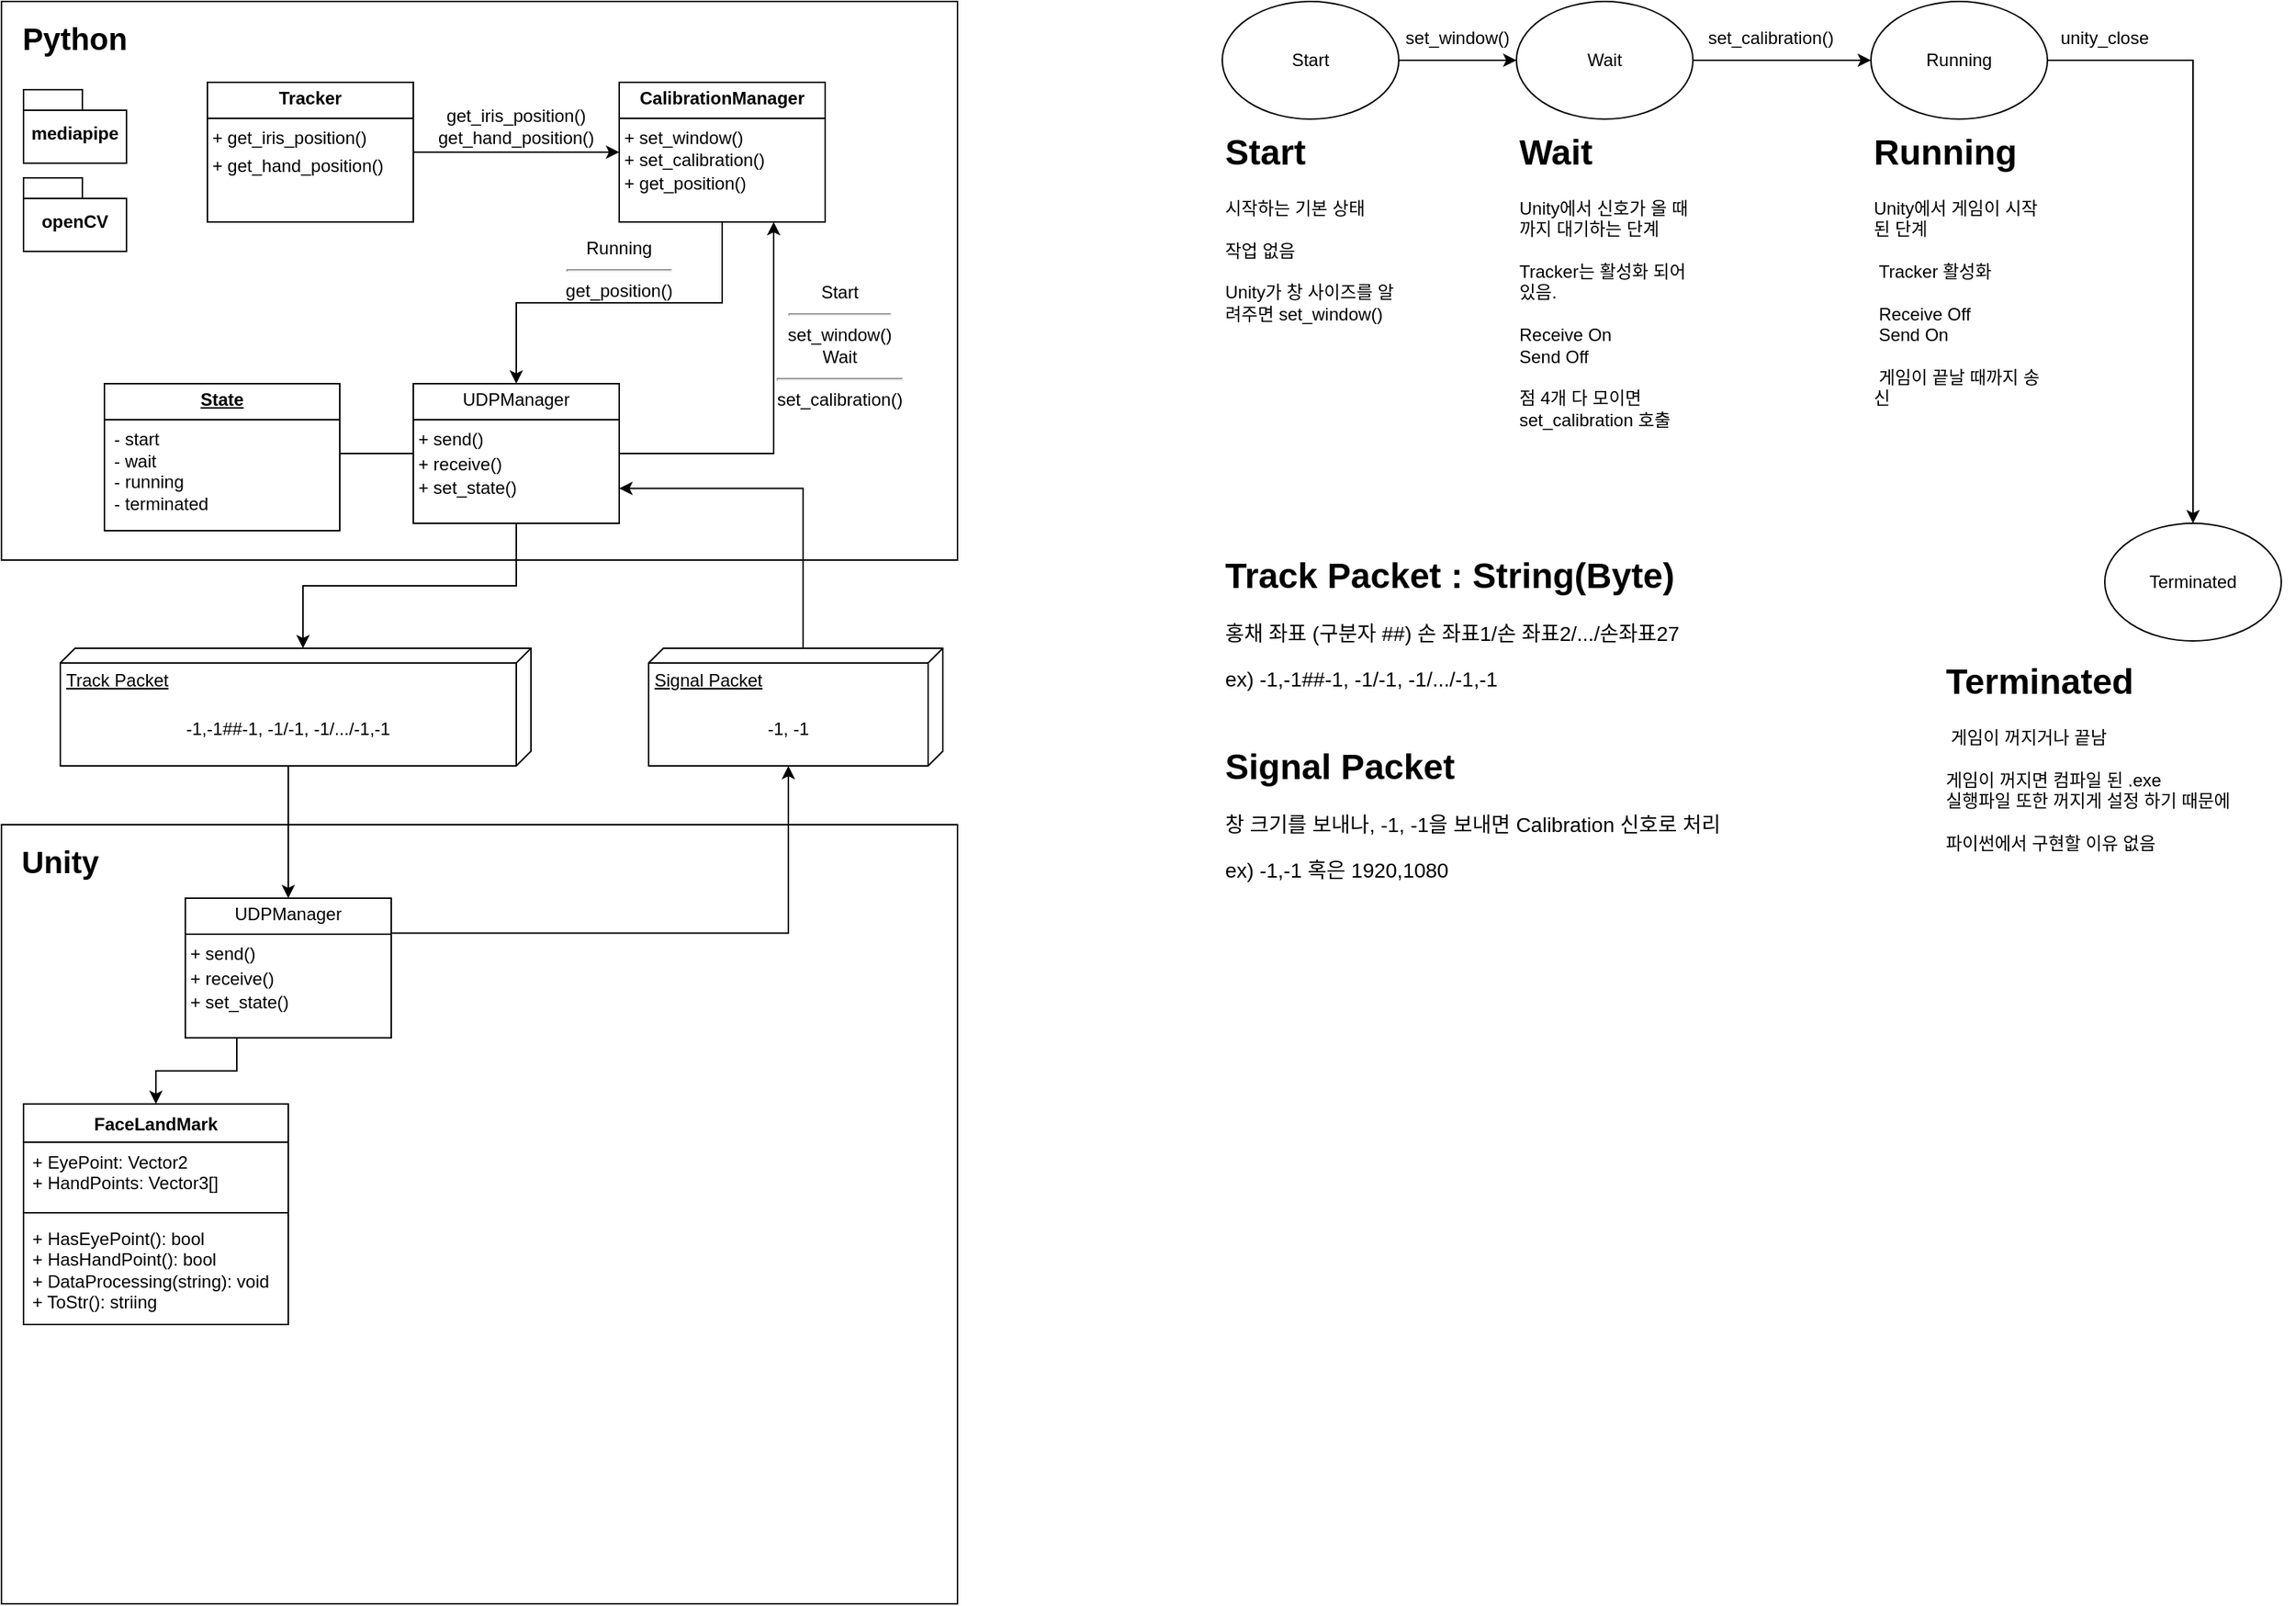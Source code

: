<mxfile version="27.0.1">
  <diagram name="페이지-1" id="hRGSPaa-rWTWovE11J0W">
    <mxGraphModel dx="1426" dy="751" grid="1" gridSize="10" guides="1" tooltips="1" connect="1" arrows="1" fold="1" page="1" pageScale="1" pageWidth="827" pageHeight="1169" math="0" shadow="0">
      <root>
        <mxCell id="0" />
        <mxCell id="1" parent="0" />
        <mxCell id="aQR6oSBWsRWwnGMxyLxq-20" value="" style="whiteSpace=wrap;html=1;" parent="1" vertex="1">
          <mxGeometry x="40" y="40" width="650" height="380" as="geometry" />
        </mxCell>
        <mxCell id="aQR6oSBWsRWwnGMxyLxq-73" value="" style="rounded=0;whiteSpace=wrap;html=1;" parent="1" vertex="1">
          <mxGeometry x="40" y="600" width="650" height="530" as="geometry" />
        </mxCell>
        <mxCell id="aQR6oSBWsRWwnGMxyLxq-88" style="edgeStyle=orthogonalEdgeStyle;rounded=0;orthogonalLoop=1;jettySize=auto;html=1;exitX=0;exitY=0;exitDx=80;exitDy=165;exitPerimeter=0;entryX=0.5;entryY=0;entryDx=0;entryDy=0;" parent="1" source="aQR6oSBWsRWwnGMxyLxq-21" target="aQR6oSBWsRWwnGMxyLxq-74" edge="1">
          <mxGeometry relative="1" as="geometry" />
        </mxCell>
        <mxCell id="aQR6oSBWsRWwnGMxyLxq-21" value="Track Packet" style="verticalAlign=top;align=left;spacingTop=8;spacingLeft=2;spacingRight=12;shape=cube;size=10;direction=south;fontStyle=4;html=1;whiteSpace=wrap;" parent="1" vertex="1">
          <mxGeometry x="80" y="480" width="320" height="80" as="geometry" />
        </mxCell>
        <mxCell id="aQR6oSBWsRWwnGMxyLxq-25" value="-1,-1##-1, -1/-1, -1/.../-1,-1" style="text;html=1;align=center;verticalAlign=middle;whiteSpace=wrap;rounded=0;" parent="1" vertex="1">
          <mxGeometry x="90" y="520" width="290" height="30" as="geometry" />
        </mxCell>
        <mxCell id="aQR6oSBWsRWwnGMxyLxq-26" value="&lt;h1 style=&quot;margin-top: 0px;&quot;&gt;Track Packet : String(Byte)&lt;/h1&gt;&lt;div&gt;&lt;font style=&quot;font-size: 14px;&quot;&gt;홍채 좌표 (구분자 ##) 손 좌표1/손 좌표2/.../손좌표27&lt;/font&gt;&lt;/div&gt;&lt;div&gt;&lt;br&gt;&lt;/div&gt;&lt;div&gt;&lt;font style=&quot;font-size: 14px;&quot;&gt;ex) -1,-1##-1, -1/-1, -1/.../-1,-1&lt;/font&gt;&lt;/div&gt;" style="text;html=1;whiteSpace=wrap;overflow=hidden;rounded=0;" parent="1" vertex="1">
          <mxGeometry x="870" y="410" width="350" height="110" as="geometry" />
        </mxCell>
        <mxCell id="aQR6oSBWsRWwnGMxyLxq-27" value="&lt;font style=&quot;font-size: 21px;&quot;&gt;&lt;b&gt;Python&lt;/b&gt;&lt;/font&gt;" style="text;html=1;align=center;verticalAlign=middle;whiteSpace=wrap;rounded=0;" parent="1" vertex="1">
          <mxGeometry x="60" y="50" width="60" height="30" as="geometry" />
        </mxCell>
        <mxCell id="aQR6oSBWsRWwnGMxyLxq-30" value="&lt;div&gt;mediapipe&lt;/div&gt;" style="shape=folder;fontStyle=1;spacingTop=10;tabWidth=40;tabHeight=14;tabPosition=left;html=1;whiteSpace=wrap;" parent="1" vertex="1">
          <mxGeometry x="55" y="100" width="70" height="50" as="geometry" />
        </mxCell>
        <mxCell id="aQR6oSBWsRWwnGMxyLxq-31" value="&lt;div&gt;openCV&lt;/div&gt;" style="shape=folder;fontStyle=1;spacingTop=10;tabWidth=40;tabHeight=14;tabPosition=left;html=1;whiteSpace=wrap;" parent="1" vertex="1">
          <mxGeometry x="55" y="160" width="70" height="50" as="geometry" />
        </mxCell>
        <mxCell id="aQR6oSBWsRWwnGMxyLxq-44" style="edgeStyle=orthogonalEdgeStyle;rounded=0;orthogonalLoop=1;jettySize=auto;html=1;entryX=0;entryY=0.5;entryDx=0;entryDy=0;" parent="1" source="aQR6oSBWsRWwnGMxyLxq-33" target="aQR6oSBWsRWwnGMxyLxq-35" edge="1">
          <mxGeometry relative="1" as="geometry" />
        </mxCell>
        <mxCell id="aQR6oSBWsRWwnGMxyLxq-33" value="&lt;p style=&quot;margin:0px;margin-top:4px;text-align:center;&quot;&gt;&lt;b&gt;Tracker&lt;/b&gt;&lt;/p&gt;&lt;hr size=&quot;1&quot; style=&quot;border-style:solid;&quot;&gt;&lt;div style=&quot;height:2px;&quot;&gt;&amp;nbsp;+ get_iris_position()&lt;/div&gt;&lt;div style=&quot;height:2px;&quot;&gt;&lt;br&gt;&lt;/div&gt;&lt;div style=&quot;height:2px;&quot;&gt;&lt;br&gt;&amp;nbsp;+ get_hand_position()&lt;/div&gt;" style="verticalAlign=top;align=left;overflow=fill;html=1;whiteSpace=wrap;" parent="1" vertex="1">
          <mxGeometry x="180" y="95" width="140" height="95" as="geometry" />
        </mxCell>
        <mxCell id="aQR6oSBWsRWwnGMxyLxq-46" style="edgeStyle=orthogonalEdgeStyle;rounded=0;orthogonalLoop=1;jettySize=auto;html=1;exitX=1;exitY=0.5;exitDx=0;exitDy=0;entryX=0.75;entryY=1;entryDx=0;entryDy=0;" parent="1" source="aQR6oSBWsRWwnGMxyLxq-34" target="aQR6oSBWsRWwnGMxyLxq-35" edge="1">
          <mxGeometry relative="1" as="geometry" />
        </mxCell>
        <mxCell id="aQR6oSBWsRWwnGMxyLxq-34" value="&lt;p style=&quot;margin:0px;margin-top:4px;text-align:center;&quot;&gt;UDPManager&lt;/p&gt;&lt;hr size=&quot;1&quot; style=&quot;border-style:solid;&quot;&gt;&lt;div style=&quot;height:2px;&quot;&gt;&amp;nbsp;+ send()&lt;/div&gt;&lt;div style=&quot;height:2px;&quot;&gt;&lt;br&gt;&amp;nbsp;+ receive()&lt;br&gt;&lt;/div&gt;&lt;div&gt;&lt;br&gt;&lt;/div&gt;&lt;div&gt;&lt;br&gt;&lt;/div&gt;&lt;div&gt;&amp;nbsp;+ set_state()&lt;/div&gt;" style="verticalAlign=top;align=left;overflow=fill;html=1;whiteSpace=wrap;" parent="1" vertex="1">
          <mxGeometry x="320" y="300" width="140" height="95" as="geometry" />
        </mxCell>
        <mxCell id="aQR6oSBWsRWwnGMxyLxq-45" style="edgeStyle=orthogonalEdgeStyle;rounded=0;orthogonalLoop=1;jettySize=auto;html=1;entryX=0.5;entryY=0;entryDx=0;entryDy=0;" parent="1" source="aQR6oSBWsRWwnGMxyLxq-35" target="aQR6oSBWsRWwnGMxyLxq-34" edge="1">
          <mxGeometry relative="1" as="geometry" />
        </mxCell>
        <mxCell id="aQR6oSBWsRWwnGMxyLxq-35" value="&lt;p style=&quot;margin:0px;margin-top:4px;text-align:center;&quot;&gt;&lt;font&gt;&lt;b&gt;CalibrationManager&lt;/b&gt;&lt;/font&gt;&lt;/p&gt;&lt;hr size=&quot;1&quot; style=&quot;border-style:solid;&quot;&gt;&lt;div style=&quot;height:2px;&quot;&gt;&lt;font&gt;&amp;nbsp;+ set_window()&lt;br&gt;&amp;nbsp;+ set_calibration()&lt;/font&gt;&lt;/div&gt;&lt;div style=&quot;height:2px;&quot;&gt;&lt;font&gt;&lt;br&gt;&lt;br&gt;&amp;nbsp;+ get_position()&lt;/font&gt;&lt;/div&gt;" style="verticalAlign=top;align=left;overflow=fill;html=1;whiteSpace=wrap;" parent="1" vertex="1">
          <mxGeometry x="460" y="95" width="140" height="95" as="geometry" />
        </mxCell>
        <mxCell id="aQR6oSBWsRWwnGMxyLxq-43" style="edgeStyle=orthogonalEdgeStyle;rounded=0;orthogonalLoop=1;jettySize=auto;html=1;exitX=0.5;exitY=1;exitDx=0;exitDy=0;entryX=0;entryY=0;entryDx=0;entryDy=155;entryPerimeter=0;" parent="1" source="aQR6oSBWsRWwnGMxyLxq-34" target="aQR6oSBWsRWwnGMxyLxq-21" edge="1">
          <mxGeometry relative="1" as="geometry" />
        </mxCell>
        <mxCell id="aQR6oSBWsRWwnGMxyLxq-47" value="get_iris_position()&lt;br&gt;get_hand_position()" style="text;html=1;align=center;verticalAlign=middle;whiteSpace=wrap;rounded=0;" parent="1" vertex="1">
          <mxGeometry x="360" y="110" width="60" height="30" as="geometry" />
        </mxCell>
        <mxCell id="aQR6oSBWsRWwnGMxyLxq-48" value="&lt;div&gt;Running&lt;/div&gt;&lt;div&gt;&lt;hr&gt;get_position()&lt;/div&gt;" style="text;html=1;align=center;verticalAlign=middle;whiteSpace=wrap;rounded=0;" parent="1" vertex="1">
          <mxGeometry x="420" y="207" width="80" height="30" as="geometry" />
        </mxCell>
        <mxCell id="aQR6oSBWsRWwnGMxyLxq-50" value="&lt;p style=&quot;margin: 4px 0px 0px; text-align: center; text-decoration: underline;&quot;&gt;&lt;b&gt;State&lt;/b&gt;&lt;/p&gt;&lt;hr size=&quot;1&quot; style=&quot;border-style:solid;&quot;&gt;&lt;div&gt;&amp;nbsp; - start&lt;/div&gt;&lt;div&gt;&amp;nbsp; - wait&lt;/div&gt;&lt;div&gt;&amp;nbsp; - running&lt;/div&gt;&lt;div&gt;&amp;nbsp; - terminated&lt;/div&gt;" style="verticalAlign=top;align=left;overflow=fill;html=1;whiteSpace=wrap;" parent="1" vertex="1">
          <mxGeometry x="110" y="300" width="160" height="100" as="geometry" />
        </mxCell>
        <mxCell id="aQR6oSBWsRWwnGMxyLxq-51" value="" style="line;strokeWidth=1;fillColor=none;align=left;verticalAlign=middle;spacingTop=-1;spacingLeft=3;spacingRight=3;rotatable=0;labelPosition=right;points=[];portConstraint=eastwest;strokeColor=inherit;" parent="1" vertex="1">
          <mxGeometry x="270" y="343.5" width="50" height="8" as="geometry" />
        </mxCell>
        <mxCell id="aQR6oSBWsRWwnGMxyLxq-53" value="&lt;div&gt;Start&lt;/div&gt;&lt;div&gt;&lt;hr&gt;set_window()&lt;/div&gt;" style="text;html=1;align=center;verticalAlign=middle;whiteSpace=wrap;rounded=0;" parent="1" vertex="1">
          <mxGeometry x="570" y="237" width="80" height="30" as="geometry" />
        </mxCell>
        <mxCell id="aQR6oSBWsRWwnGMxyLxq-56" value="" style="edgeStyle=orthogonalEdgeStyle;rounded=0;orthogonalLoop=1;jettySize=auto;html=1;" parent="1" source="aQR6oSBWsRWwnGMxyLxq-54" target="aQR6oSBWsRWwnGMxyLxq-55" edge="1">
          <mxGeometry relative="1" as="geometry" />
        </mxCell>
        <mxCell id="aQR6oSBWsRWwnGMxyLxq-54" value="Start" style="ellipse;whiteSpace=wrap;html=1;" parent="1" vertex="1">
          <mxGeometry x="870" y="40" width="120" height="80" as="geometry" />
        </mxCell>
        <mxCell id="aQR6oSBWsRWwnGMxyLxq-58" value="" style="edgeStyle=orthogonalEdgeStyle;rounded=0;orthogonalLoop=1;jettySize=auto;html=1;" parent="1" source="aQR6oSBWsRWwnGMxyLxq-55" target="aQR6oSBWsRWwnGMxyLxq-57" edge="1">
          <mxGeometry relative="1" as="geometry" />
        </mxCell>
        <mxCell id="aQR6oSBWsRWwnGMxyLxq-55" value="Wait" style="ellipse;whiteSpace=wrap;html=1;" parent="1" vertex="1">
          <mxGeometry x="1070" y="40" width="120" height="80" as="geometry" />
        </mxCell>
        <mxCell id="aQR6oSBWsRWwnGMxyLxq-60" value="" style="edgeStyle=orthogonalEdgeStyle;rounded=0;orthogonalLoop=1;jettySize=auto;html=1;" parent="1" source="aQR6oSBWsRWwnGMxyLxq-57" target="aQR6oSBWsRWwnGMxyLxq-59" edge="1">
          <mxGeometry relative="1" as="geometry" />
        </mxCell>
        <mxCell id="aQR6oSBWsRWwnGMxyLxq-57" value="Running" style="ellipse;whiteSpace=wrap;html=1;" parent="1" vertex="1">
          <mxGeometry x="1311" y="40" width="120" height="80" as="geometry" />
        </mxCell>
        <mxCell id="aQR6oSBWsRWwnGMxyLxq-59" value="Terminated" style="ellipse;whiteSpace=wrap;html=1;" parent="1" vertex="1">
          <mxGeometry x="1470" y="395" width="120" height="80" as="geometry" />
        </mxCell>
        <mxCell id="aQR6oSBWsRWwnGMxyLxq-61" value="&lt;h1 style=&quot;margin-top: 0px;&quot;&gt;Start&lt;/h1&gt;&lt;div&gt;시작하는 기본 상태&lt;/div&gt;&lt;div&gt;&lt;br&gt;&lt;/div&gt;&lt;div&gt;작업 없음 &lt;br&gt;&lt;/div&gt;&lt;div&gt;&lt;br&gt;&lt;/div&gt;&lt;div&gt;Unity가 창 사이즈를 알려주면 set_window()&lt;/div&gt;&lt;div&gt;&lt;br&gt;&lt;/div&gt;" style="text;html=1;whiteSpace=wrap;overflow=hidden;rounded=0;" parent="1" vertex="1">
          <mxGeometry x="870" y="121.5" width="120" height="230" as="geometry" />
        </mxCell>
        <mxCell id="aQR6oSBWsRWwnGMxyLxq-64" value="&lt;div&gt;Wait&lt;/div&gt;&lt;div&gt;&lt;hr&gt;set_calibration()&lt;/div&gt;" style="text;html=1;align=center;verticalAlign=middle;whiteSpace=wrap;rounded=0;" parent="1" vertex="1">
          <mxGeometry x="570" y="280.5" width="80" height="30" as="geometry" />
        </mxCell>
        <mxCell id="aQR6oSBWsRWwnGMxyLxq-65" value="set_window()" style="text;html=1;align=center;verticalAlign=middle;whiteSpace=wrap;rounded=0;" parent="1" vertex="1">
          <mxGeometry x="1000" y="50" width="60" height="30" as="geometry" />
        </mxCell>
        <mxCell id="aQR6oSBWsRWwnGMxyLxq-66" value="set_calibration()" style="text;html=1;align=center;verticalAlign=middle;whiteSpace=wrap;rounded=0;" parent="1" vertex="1">
          <mxGeometry x="1213" y="50" width="60" height="30" as="geometry" />
        </mxCell>
        <mxCell id="aQR6oSBWsRWwnGMxyLxq-68" value="unity_close" style="text;html=1;align=center;verticalAlign=middle;whiteSpace=wrap;rounded=0;" parent="1" vertex="1">
          <mxGeometry x="1440" y="50" width="60" height="30" as="geometry" />
        </mxCell>
        <mxCell id="aQR6oSBWsRWwnGMxyLxq-69" value="&lt;h1 style=&quot;margin-top: 0px;&quot;&gt;Wait&lt;/h1&gt;&lt;div&gt;Unity에서 신호가 올 때 까지 대기하는 단계&lt;/div&gt;&lt;div&gt;&lt;br&gt;&lt;/div&gt;&lt;div&gt;Tracker는 활성화 되어있음.&lt;/div&gt;&lt;div&gt;&lt;br&gt;&lt;/div&gt;&lt;div&gt;Receive On&lt;/div&gt;&lt;div&gt;Send Off&lt;/div&gt;&lt;div&gt;&lt;br&gt;&lt;/div&gt;&lt;div&gt;점 4개 다 모이면set_calibration 호출&lt;/div&gt;" style="text;html=1;whiteSpace=wrap;overflow=hidden;rounded=0;" parent="1" vertex="1">
          <mxGeometry x="1070" y="121.5" width="120" height="230" as="geometry" />
        </mxCell>
        <mxCell id="aQR6oSBWsRWwnGMxyLxq-70" value="&lt;h1 style=&quot;margin-top: 0px;&quot;&gt;Running&lt;/h1&gt;&lt;div&gt;Unity에서 게임이 시작된 단계&lt;/div&gt;&lt;div&gt;&amp;nbsp;&lt;br&gt;&lt;/div&gt;&lt;div&gt;&amp;nbsp;Tracker 활성화&lt;/div&gt;&lt;div&gt;&lt;br&gt;&lt;/div&gt;&lt;div&gt;&amp;nbsp;Receive Off&lt;/div&gt;&lt;div&gt;&amp;nbsp;Send On&lt;/div&gt;&lt;div&gt;&lt;br&gt;&lt;/div&gt;&lt;div&gt;&amp;nbsp;게임이 끝날 때까지 송신&lt;/div&gt;" style="text;html=1;whiteSpace=wrap;overflow=hidden;rounded=0;" parent="1" vertex="1">
          <mxGeometry x="1311" y="121.5" width="120" height="230" as="geometry" />
        </mxCell>
        <mxCell id="aQR6oSBWsRWwnGMxyLxq-71" value="&lt;h1 style=&quot;margin-top: 0px;&quot;&gt;Terminated&lt;/h1&gt;&lt;div&gt;&amp;nbsp;게임이 꺼지거나 끝남&lt;/div&gt;&lt;div&gt;&lt;br&gt;&lt;/div&gt;&lt;div&gt;게임이 꺼지면 컴파일 된 .exe&lt;/div&gt;&lt;div&gt;실행파일 또한 꺼지게 설정 하기 때문에&lt;/div&gt;&lt;div&gt;&lt;br&gt;&lt;/div&gt;&lt;div&gt;파이썬에서 구현할 이유 없음&lt;/div&gt;&lt;div&gt;&lt;br&gt;&lt;/div&gt;" style="text;html=1;whiteSpace=wrap;overflow=hidden;rounded=0;" parent="1" vertex="1">
          <mxGeometry x="1360" y="481.5" width="239" height="230" as="geometry" />
        </mxCell>
        <mxCell id="A50oPSLGUD1VRiYejSJO-8" style="edgeStyle=orthogonalEdgeStyle;rounded=0;orthogonalLoop=1;jettySize=auto;html=1;exitX=0.25;exitY=1;exitDx=0;exitDy=0;entryX=0.5;entryY=0;entryDx=0;entryDy=0;" edge="1" parent="1" source="aQR6oSBWsRWwnGMxyLxq-74" target="A50oPSLGUD1VRiYejSJO-3">
          <mxGeometry relative="1" as="geometry" />
        </mxCell>
        <mxCell id="aQR6oSBWsRWwnGMxyLxq-74" value="&lt;p style=&quot;margin:0px;margin-top:4px;text-align:center;&quot;&gt;UDPManager&lt;/p&gt;&lt;hr size=&quot;1&quot; style=&quot;border-style:solid;&quot;&gt;&lt;div style=&quot;height:2px;&quot;&gt;&amp;nbsp;+ send()&lt;/div&gt;&lt;div style=&quot;height:2px;&quot;&gt;&lt;br&gt;&amp;nbsp;+ receive()&lt;br&gt;&lt;/div&gt;&lt;div&gt;&lt;br&gt;&lt;/div&gt;&lt;div&gt;&lt;br&gt;&lt;/div&gt;&lt;div&gt;&amp;nbsp;+ set_state()&lt;/div&gt;" style="verticalAlign=top;align=left;overflow=fill;html=1;whiteSpace=wrap;" parent="1" vertex="1">
          <mxGeometry x="165" y="650" width="140" height="95" as="geometry" />
        </mxCell>
        <mxCell id="aQR6oSBWsRWwnGMxyLxq-75" value="&lt;font style=&quot;font-size: 21px;&quot;&gt;&lt;b&gt;Unity&lt;/b&gt;&lt;/font&gt;" style="text;html=1;align=center;verticalAlign=middle;whiteSpace=wrap;rounded=0;" parent="1" vertex="1">
          <mxGeometry x="50" y="610" width="60" height="30" as="geometry" />
        </mxCell>
        <mxCell id="aQR6oSBWsRWwnGMxyLxq-85" style="edgeStyle=orthogonalEdgeStyle;rounded=0;orthogonalLoop=1;jettySize=auto;html=1;exitX=0;exitY=0;exitDx=0;exitDy=95;exitPerimeter=0;entryX=1;entryY=0.75;entryDx=0;entryDy=0;" parent="1" source="aQR6oSBWsRWwnGMxyLxq-80" target="aQR6oSBWsRWwnGMxyLxq-34" edge="1">
          <mxGeometry relative="1" as="geometry" />
        </mxCell>
        <mxCell id="aQR6oSBWsRWwnGMxyLxq-80" value="&lt;div&gt;Signal Packet&lt;br&gt;&lt;/div&gt;" style="verticalAlign=top;align=left;spacingTop=8;spacingLeft=2;spacingRight=12;shape=cube;size=10;direction=south;fontStyle=4;html=1;whiteSpace=wrap;" parent="1" vertex="1">
          <mxGeometry x="480" y="480" width="200" height="80" as="geometry" />
        </mxCell>
        <mxCell id="aQR6oSBWsRWwnGMxyLxq-81" value="-1, -1" style="text;html=1;align=center;verticalAlign=middle;whiteSpace=wrap;rounded=0;" parent="1" vertex="1">
          <mxGeometry x="490" y="520" width="170" height="30" as="geometry" />
        </mxCell>
        <mxCell id="aQR6oSBWsRWwnGMxyLxq-89" style="edgeStyle=orthogonalEdgeStyle;rounded=0;orthogonalLoop=1;jettySize=auto;html=1;exitX=1;exitY=0.25;exitDx=0;exitDy=0;entryX=0;entryY=0;entryDx=80;entryDy=105;entryPerimeter=0;" parent="1" source="aQR6oSBWsRWwnGMxyLxq-74" target="aQR6oSBWsRWwnGMxyLxq-80" edge="1">
          <mxGeometry relative="1" as="geometry" />
        </mxCell>
        <mxCell id="aQR6oSBWsRWwnGMxyLxq-90" value="&lt;h1 style=&quot;margin-top: 0px;&quot;&gt;Signal Packet&lt;/h1&gt;&lt;div&gt;&lt;font style=&quot;font-size: 14px;&quot;&gt;창 크기를 보내나, -1, -1을 보내면 Calibration 신호로 처리&lt;/font&gt;&lt;/div&gt;&lt;div&gt;&lt;br&gt;&lt;/div&gt;&lt;div&gt;&lt;font style=&quot;font-size: 14px;&quot;&gt;ex) -1,-1 혹은 1920,1080&lt;/font&gt;&lt;/div&gt;" style="text;html=1;whiteSpace=wrap;overflow=hidden;rounded=0;" parent="1" vertex="1">
          <mxGeometry x="870" y="540" width="380" height="110" as="geometry" />
        </mxCell>
        <mxCell id="A50oPSLGUD1VRiYejSJO-3" value="FaceLandMark" style="swimlane;fontStyle=1;align=center;verticalAlign=top;childLayout=stackLayout;horizontal=1;startSize=26;horizontalStack=0;resizeParent=1;resizeParentMax=0;resizeLast=0;collapsible=1;marginBottom=0;whiteSpace=wrap;html=1;" vertex="1" parent="1">
          <mxGeometry x="55" y="790" width="180" height="150" as="geometry" />
        </mxCell>
        <mxCell id="A50oPSLGUD1VRiYejSJO-4" value="&lt;div&gt;+ EyePoint: Vector2&lt;/div&gt;&lt;div&gt;+ HandPoints: Vector3[]&lt;/div&gt;" style="text;strokeColor=none;fillColor=none;align=left;verticalAlign=top;spacingLeft=4;spacingRight=4;overflow=hidden;rotatable=0;points=[[0,0.5],[1,0.5]];portConstraint=eastwest;whiteSpace=wrap;html=1;" vertex="1" parent="A50oPSLGUD1VRiYejSJO-3">
          <mxGeometry y="26" width="180" height="44" as="geometry" />
        </mxCell>
        <mxCell id="A50oPSLGUD1VRiYejSJO-5" value="" style="line;strokeWidth=1;fillColor=none;align=left;verticalAlign=middle;spacingTop=-1;spacingLeft=3;spacingRight=3;rotatable=0;labelPosition=right;points=[];portConstraint=eastwest;strokeColor=inherit;" vertex="1" parent="A50oPSLGUD1VRiYejSJO-3">
          <mxGeometry y="70" width="180" height="8" as="geometry" />
        </mxCell>
        <mxCell id="A50oPSLGUD1VRiYejSJO-6" value="&lt;div&gt;+ HasEyePoint(): bool&lt;/div&gt;&lt;div&gt;+ HasHandPoint(): bool&lt;/div&gt;&lt;div&gt;+ DataProcessing(string): void&lt;/div&gt;&lt;div&gt;+ ToStr(): striing&lt;/div&gt;" style="text;strokeColor=none;fillColor=none;align=left;verticalAlign=top;spacingLeft=4;spacingRight=4;overflow=hidden;rotatable=0;points=[[0,0.5],[1,0.5]];portConstraint=eastwest;whiteSpace=wrap;html=1;" vertex="1" parent="A50oPSLGUD1VRiYejSJO-3">
          <mxGeometry y="78" width="180" height="72" as="geometry" />
        </mxCell>
      </root>
    </mxGraphModel>
  </diagram>
</mxfile>

